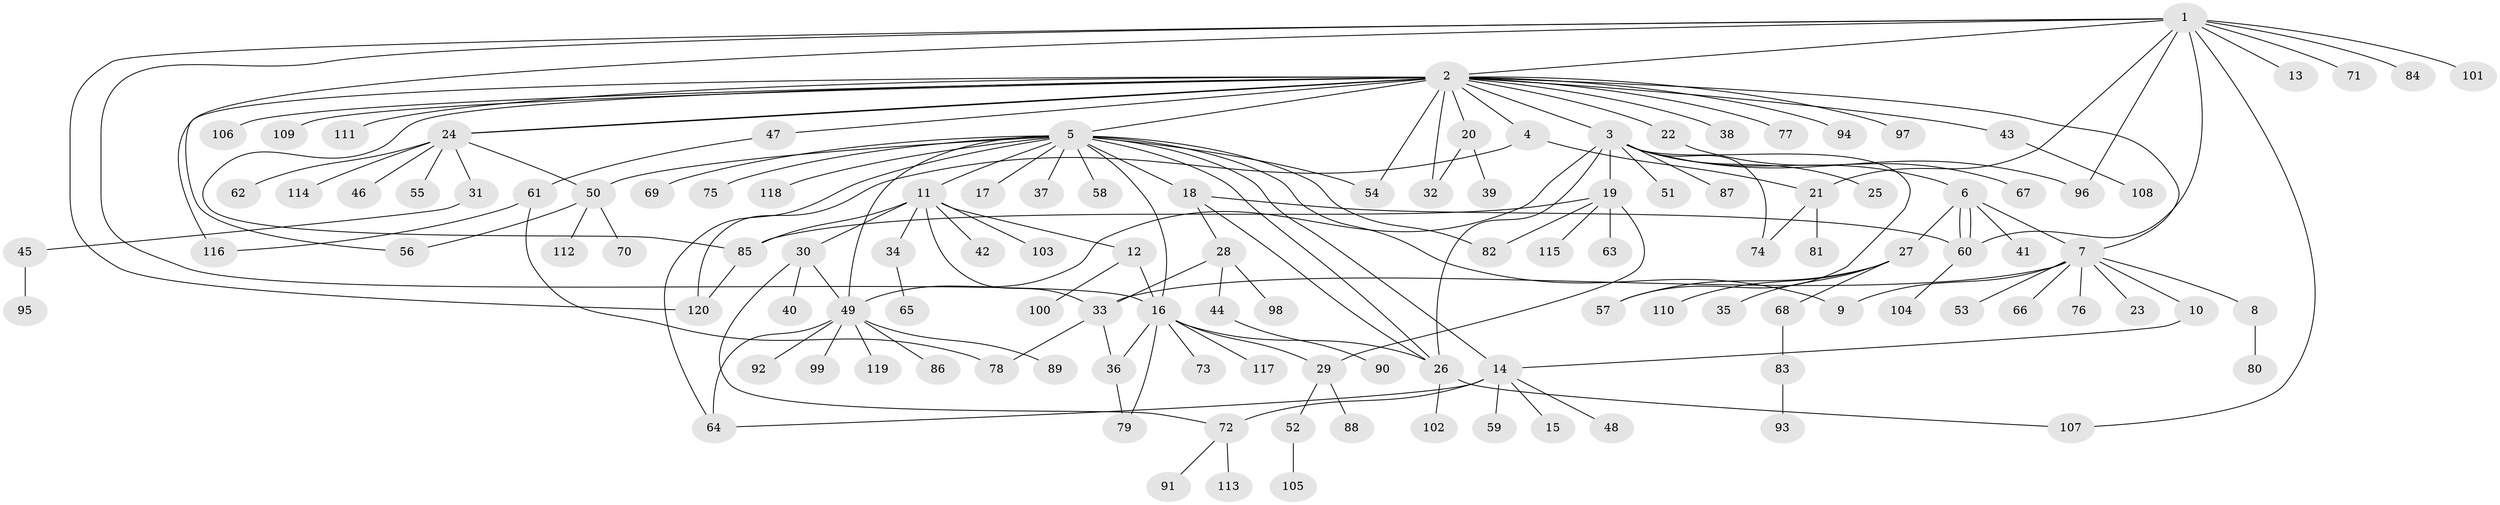 // Generated by graph-tools (version 1.1) at 2025/35/03/09/25 02:35:24]
// undirected, 120 vertices, 157 edges
graph export_dot {
graph [start="1"]
  node [color=gray90,style=filled];
  1;
  2;
  3;
  4;
  5;
  6;
  7;
  8;
  9;
  10;
  11;
  12;
  13;
  14;
  15;
  16;
  17;
  18;
  19;
  20;
  21;
  22;
  23;
  24;
  25;
  26;
  27;
  28;
  29;
  30;
  31;
  32;
  33;
  34;
  35;
  36;
  37;
  38;
  39;
  40;
  41;
  42;
  43;
  44;
  45;
  46;
  47;
  48;
  49;
  50;
  51;
  52;
  53;
  54;
  55;
  56;
  57;
  58;
  59;
  60;
  61;
  62;
  63;
  64;
  65;
  66;
  67;
  68;
  69;
  70;
  71;
  72;
  73;
  74;
  75;
  76;
  77;
  78;
  79;
  80;
  81;
  82;
  83;
  84;
  85;
  86;
  87;
  88;
  89;
  90;
  91;
  92;
  93;
  94;
  95;
  96;
  97;
  98;
  99;
  100;
  101;
  102;
  103;
  104;
  105;
  106;
  107;
  108;
  109;
  110;
  111;
  112;
  113;
  114;
  115;
  116;
  117;
  118;
  119;
  120;
  1 -- 2;
  1 -- 13;
  1 -- 16;
  1 -- 21;
  1 -- 56;
  1 -- 60;
  1 -- 71;
  1 -- 84;
  1 -- 96;
  1 -- 101;
  1 -- 107;
  1 -- 120;
  2 -- 3;
  2 -- 4;
  2 -- 5;
  2 -- 7;
  2 -- 20;
  2 -- 22;
  2 -- 24;
  2 -- 24;
  2 -- 32;
  2 -- 38;
  2 -- 43;
  2 -- 47;
  2 -- 54;
  2 -- 77;
  2 -- 85;
  2 -- 94;
  2 -- 97;
  2 -- 106;
  2 -- 109;
  2 -- 111;
  2 -- 116;
  3 -- 6;
  3 -- 19;
  3 -- 25;
  3 -- 26;
  3 -- 49;
  3 -- 51;
  3 -- 57;
  3 -- 74;
  3 -- 87;
  3 -- 96;
  4 -- 21;
  4 -- 120;
  5 -- 9;
  5 -- 11;
  5 -- 14;
  5 -- 16;
  5 -- 17;
  5 -- 18;
  5 -- 26;
  5 -- 37;
  5 -- 49;
  5 -- 50;
  5 -- 54;
  5 -- 58;
  5 -- 64;
  5 -- 69;
  5 -- 75;
  5 -- 82;
  5 -- 118;
  6 -- 7;
  6 -- 27;
  6 -- 41;
  6 -- 60;
  6 -- 60;
  7 -- 8;
  7 -- 9;
  7 -- 10;
  7 -- 23;
  7 -- 33;
  7 -- 53;
  7 -- 66;
  7 -- 76;
  8 -- 80;
  10 -- 14;
  11 -- 12;
  11 -- 30;
  11 -- 33;
  11 -- 34;
  11 -- 42;
  11 -- 85;
  11 -- 103;
  12 -- 16;
  12 -- 100;
  14 -- 15;
  14 -- 48;
  14 -- 59;
  14 -- 64;
  14 -- 72;
  16 -- 26;
  16 -- 29;
  16 -- 36;
  16 -- 73;
  16 -- 79;
  16 -- 117;
  18 -- 26;
  18 -- 28;
  18 -- 60;
  19 -- 29;
  19 -- 63;
  19 -- 82;
  19 -- 85;
  19 -- 115;
  20 -- 32;
  20 -- 39;
  21 -- 74;
  21 -- 81;
  22 -- 67;
  24 -- 31;
  24 -- 46;
  24 -- 50;
  24 -- 55;
  24 -- 62;
  24 -- 114;
  26 -- 102;
  26 -- 107;
  27 -- 35;
  27 -- 57;
  27 -- 68;
  27 -- 110;
  28 -- 33;
  28 -- 44;
  28 -- 98;
  29 -- 52;
  29 -- 88;
  30 -- 40;
  30 -- 49;
  30 -- 72;
  31 -- 45;
  33 -- 36;
  33 -- 78;
  34 -- 65;
  36 -- 79;
  43 -- 108;
  44 -- 90;
  45 -- 95;
  47 -- 61;
  49 -- 64;
  49 -- 86;
  49 -- 89;
  49 -- 92;
  49 -- 99;
  49 -- 119;
  50 -- 56;
  50 -- 70;
  50 -- 112;
  52 -- 105;
  60 -- 104;
  61 -- 78;
  61 -- 116;
  68 -- 83;
  72 -- 91;
  72 -- 113;
  83 -- 93;
  85 -- 120;
}
